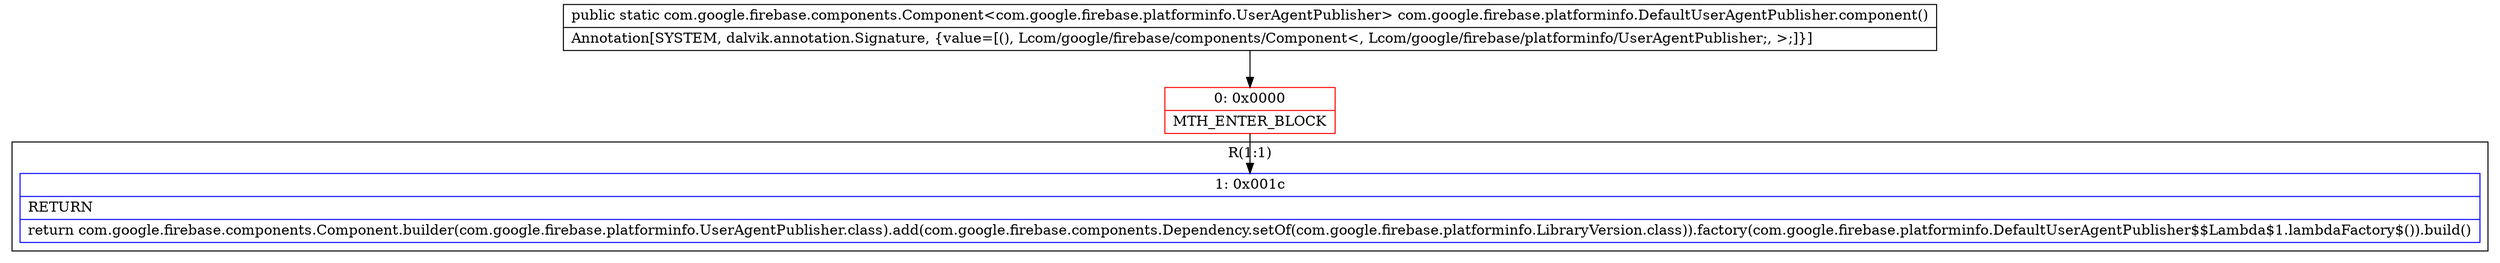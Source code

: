 digraph "CFG forcom.google.firebase.platforminfo.DefaultUserAgentPublisher.component()Lcom\/google\/firebase\/components\/Component;" {
subgraph cluster_Region_196281189 {
label = "R(1:1)";
node [shape=record,color=blue];
Node_1 [shape=record,label="{1\:\ 0x001c|RETURN\l|return com.google.firebase.components.Component.builder(com.google.firebase.platforminfo.UserAgentPublisher.class).add(com.google.firebase.components.Dependency.setOf(com.google.firebase.platforminfo.LibraryVersion.class)).factory(com.google.firebase.platforminfo.DefaultUserAgentPublisher$$Lambda$1.lambdaFactory$()).build()\l}"];
}
Node_0 [shape=record,color=red,label="{0\:\ 0x0000|MTH_ENTER_BLOCK\l}"];
MethodNode[shape=record,label="{public static com.google.firebase.components.Component\<com.google.firebase.platforminfo.UserAgentPublisher\> com.google.firebase.platforminfo.DefaultUserAgentPublisher.component()  | Annotation[SYSTEM, dalvik.annotation.Signature, \{value=[(), Lcom\/google\/firebase\/components\/Component\<, Lcom\/google\/firebase\/platforminfo\/UserAgentPublisher;, \>;]\}]\l}"];
MethodNode -> Node_0;
Node_0 -> Node_1;
}

